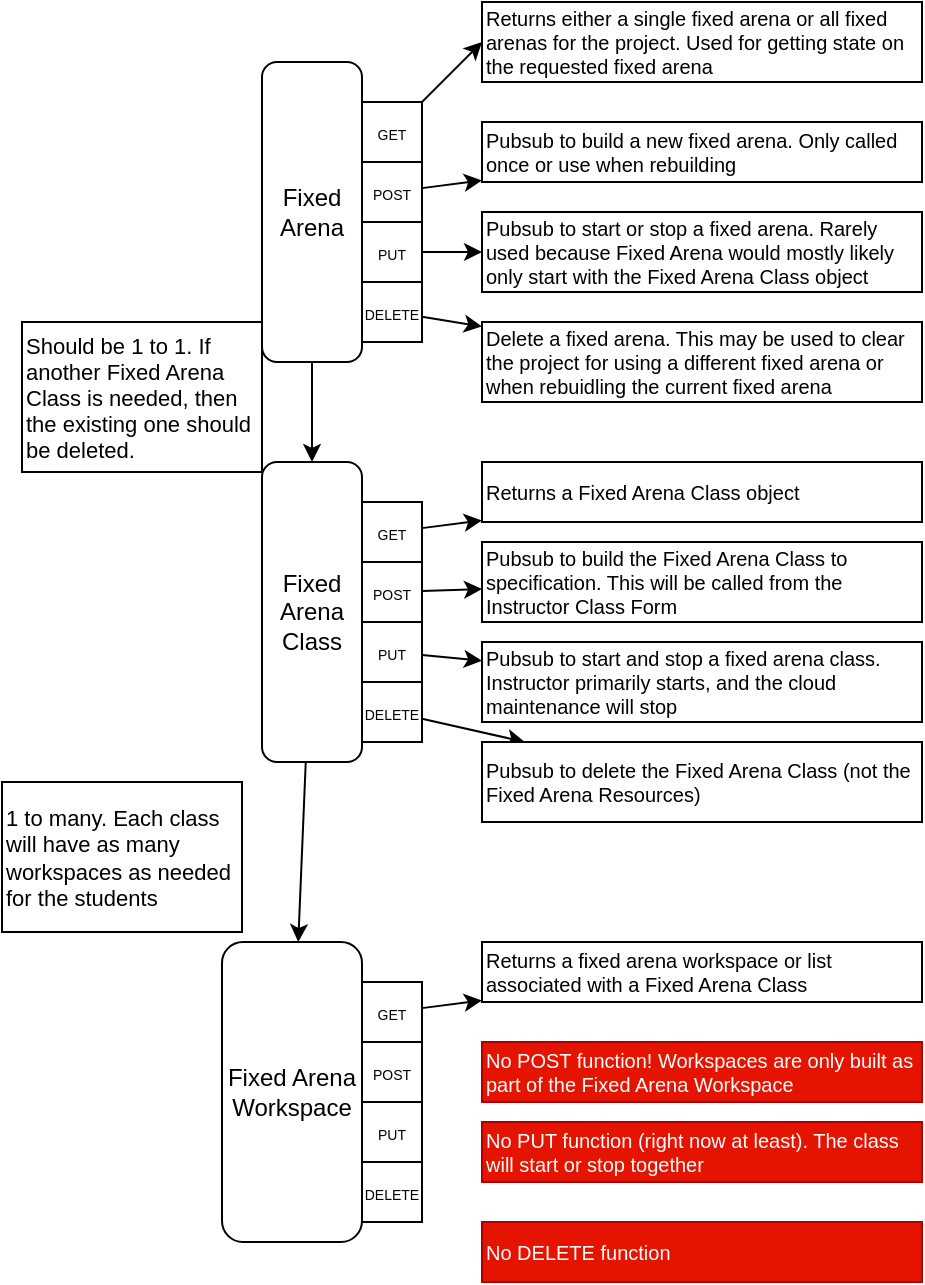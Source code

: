 <mxfile version="19.0.0" type="device"><diagram id="ub3fEb79VMbcjyWwGpW7" name="Page-1"><mxGraphModel dx="1422" dy="865" grid="1" gridSize="10" guides="1" tooltips="1" connect="1" arrows="1" fold="1" page="1" pageScale="1" pageWidth="1100" pageHeight="850" math="0" shadow="0"><root><mxCell id="0"/><mxCell id="1" parent="0"/><mxCell id="Gdpi2IER0FDuIQJ1tH8X-33" style="edgeStyle=none;rounded=0;orthogonalLoop=1;jettySize=auto;html=1;fontSize=18;" edge="1" parent="1" source="Gdpi2IER0FDuIQJ1tH8X-1" target="Gdpi2IER0FDuIQJ1tH8X-19"><mxGeometry relative="1" as="geometry"/></mxCell><mxCell id="Gdpi2IER0FDuIQJ1tH8X-1" value="Fixed Arena" style="rounded=1;whiteSpace=wrap;html=1;" vertex="1" parent="1"><mxGeometry x="400" y="110" width="50" height="150" as="geometry"/></mxCell><mxCell id="Gdpi2IER0FDuIQJ1tH8X-14" style="edgeStyle=none;rounded=0;orthogonalLoop=1;jettySize=auto;html=1;fontSize=18;" edge="1" parent="1" source="Gdpi2IER0FDuIQJ1tH8X-6" target="Gdpi2IER0FDuIQJ1tH8X-12"><mxGeometry relative="1" as="geometry"/></mxCell><mxCell id="Gdpi2IER0FDuIQJ1tH8X-6" value="&lt;font style=&quot;font-size: 7px;&quot;&gt;POST&lt;/font&gt;" style="whiteSpace=wrap;html=1;aspect=fixed;" vertex="1" parent="1"><mxGeometry x="450" y="160" width="30" height="30" as="geometry"/></mxCell><mxCell id="Gdpi2IER0FDuIQJ1tH8X-16" style="edgeStyle=none;rounded=0;orthogonalLoop=1;jettySize=auto;html=1;fontSize=18;" edge="1" parent="1" source="Gdpi2IER0FDuIQJ1tH8X-7" target="Gdpi2IER0FDuIQJ1tH8X-15"><mxGeometry relative="1" as="geometry"/></mxCell><mxCell id="Gdpi2IER0FDuIQJ1tH8X-7" value="&lt;font style=&quot;font-size: 7px;&quot;&gt;PUT&lt;/font&gt;" style="whiteSpace=wrap;html=1;aspect=fixed;" vertex="1" parent="1"><mxGeometry x="450" y="190" width="30" height="30" as="geometry"/></mxCell><mxCell id="Gdpi2IER0FDuIQJ1tH8X-18" style="edgeStyle=none;rounded=0;orthogonalLoop=1;jettySize=auto;html=1;fontSize=18;" edge="1" parent="1" source="Gdpi2IER0FDuIQJ1tH8X-8" target="Gdpi2IER0FDuIQJ1tH8X-17"><mxGeometry relative="1" as="geometry"/></mxCell><mxCell id="Gdpi2IER0FDuIQJ1tH8X-8" value="&lt;font style=&quot;font-size: 7px;&quot;&gt;DELETE&lt;/font&gt;" style="whiteSpace=wrap;html=1;aspect=fixed;" vertex="1" parent="1"><mxGeometry x="450" y="220" width="30" height="30" as="geometry"/></mxCell><mxCell id="Gdpi2IER0FDuIQJ1tH8X-13" style="rounded=0;orthogonalLoop=1;jettySize=auto;html=1;entryX=0;entryY=0.5;entryDx=0;entryDy=0;fontSize=18;" edge="1" parent="1" source="Gdpi2IER0FDuIQJ1tH8X-9" target="Gdpi2IER0FDuIQJ1tH8X-10"><mxGeometry relative="1" as="geometry"/></mxCell><mxCell id="Gdpi2IER0FDuIQJ1tH8X-9" value="&lt;span style=&quot;font-size: 7px;&quot;&gt;GET&lt;/span&gt;" style="whiteSpace=wrap;html=1;aspect=fixed;" vertex="1" parent="1"><mxGeometry x="450" y="130" width="30" height="30" as="geometry"/></mxCell><mxCell id="Gdpi2IER0FDuIQJ1tH8X-10" value="&lt;font size=&quot;1&quot;&gt;Returns either a single fixed arena or all fixed arenas for the project. Used for getting state on the requested fixed arena&lt;/font&gt;" style="rounded=0;whiteSpace=wrap;html=1;fontSize=7;align=left;" vertex="1" parent="1"><mxGeometry x="510" y="80" width="220" height="40" as="geometry"/></mxCell><mxCell id="Gdpi2IER0FDuIQJ1tH8X-12" value="&lt;font size=&quot;1&quot;&gt;Pubsub to build a new fixed arena. Only called once or use when rebuilding&lt;/font&gt;" style="rounded=0;whiteSpace=wrap;html=1;fontSize=7;align=left;" vertex="1" parent="1"><mxGeometry x="510" y="140" width="220" height="30" as="geometry"/></mxCell><mxCell id="Gdpi2IER0FDuIQJ1tH8X-15" value="&lt;font size=&quot;1&quot;&gt;Pubsub to start or stop a fixed arena. Rarely used because Fixed Arena would mostly likely only start with the Fixed Arena Class object&lt;/font&gt;" style="rounded=0;whiteSpace=wrap;html=1;fontSize=7;align=left;" vertex="1" parent="1"><mxGeometry x="510" y="185" width="220" height="40" as="geometry"/></mxCell><mxCell id="Gdpi2IER0FDuIQJ1tH8X-17" value="&lt;font size=&quot;1&quot;&gt;Delete a fixed arena. This may be used to clear the project for using a different fixed arena or when rebuidling the current fixed arena&lt;/font&gt;" style="rounded=0;whiteSpace=wrap;html=1;fontSize=7;align=left;" vertex="1" parent="1"><mxGeometry x="510" y="240" width="220" height="40" as="geometry"/></mxCell><mxCell id="Gdpi2IER0FDuIQJ1tH8X-42" style="edgeStyle=none;rounded=0;orthogonalLoop=1;jettySize=auto;html=1;fontSize=11;" edge="1" parent="1" source="Gdpi2IER0FDuIQJ1tH8X-19" target="Gdpi2IER0FDuIQJ1tH8X-37"><mxGeometry relative="1" as="geometry"/></mxCell><mxCell id="Gdpi2IER0FDuIQJ1tH8X-19" value="Fixed Arena&lt;br&gt;Class" style="rounded=1;whiteSpace=wrap;html=1;" vertex="1" parent="1"><mxGeometry x="400" y="310" width="50" height="150" as="geometry"/></mxCell><mxCell id="Gdpi2IER0FDuIQJ1tH8X-27" style="edgeStyle=none;rounded=0;orthogonalLoop=1;jettySize=auto;html=1;fontSize=18;" edge="1" parent="1" source="Gdpi2IER0FDuIQJ1tH8X-20" target="Gdpi2IER0FDuIQJ1tH8X-29"><mxGeometry relative="1" as="geometry"><mxPoint x="520" y="370" as="targetPoint"/></mxGeometry></mxCell><mxCell id="Gdpi2IER0FDuIQJ1tH8X-20" value="&lt;font style=&quot;font-size: 7px;&quot;&gt;POST&lt;/font&gt;" style="whiteSpace=wrap;html=1;aspect=fixed;" vertex="1" parent="1"><mxGeometry x="450" y="360" width="30" height="30" as="geometry"/></mxCell><mxCell id="Gdpi2IER0FDuIQJ1tH8X-30" style="edgeStyle=none;rounded=0;orthogonalLoop=1;jettySize=auto;html=1;fontSize=18;" edge="1" parent="1" source="Gdpi2IER0FDuIQJ1tH8X-21" target="Gdpi2IER0FDuIQJ1tH8X-28"><mxGeometry relative="1" as="geometry"/></mxCell><mxCell id="Gdpi2IER0FDuIQJ1tH8X-21" value="&lt;font style=&quot;font-size: 7px;&quot;&gt;PUT&lt;/font&gt;" style="whiteSpace=wrap;html=1;aspect=fixed;" vertex="1" parent="1"><mxGeometry x="450" y="390" width="30" height="30" as="geometry"/></mxCell><mxCell id="Gdpi2IER0FDuIQJ1tH8X-32" style="edgeStyle=none;rounded=0;orthogonalLoop=1;jettySize=auto;html=1;fontSize=18;" edge="1" parent="1" source="Gdpi2IER0FDuIQJ1tH8X-22" target="Gdpi2IER0FDuIQJ1tH8X-31"><mxGeometry relative="1" as="geometry"/></mxCell><mxCell id="Gdpi2IER0FDuIQJ1tH8X-22" value="&lt;font style=&quot;font-size: 7px;&quot;&gt;DELETE&lt;/font&gt;" style="whiteSpace=wrap;html=1;aspect=fixed;" vertex="1" parent="1"><mxGeometry x="450" y="420" width="30" height="30" as="geometry"/></mxCell><mxCell id="Gdpi2IER0FDuIQJ1tH8X-25" style="edgeStyle=none;rounded=0;orthogonalLoop=1;jettySize=auto;html=1;fontSize=18;" edge="1" parent="1" source="Gdpi2IER0FDuIQJ1tH8X-23" target="Gdpi2IER0FDuIQJ1tH8X-24"><mxGeometry relative="1" as="geometry"/></mxCell><mxCell id="Gdpi2IER0FDuIQJ1tH8X-23" value="&lt;span style=&quot;font-size: 7px;&quot;&gt;GET&lt;/span&gt;" style="whiteSpace=wrap;html=1;aspect=fixed;" vertex="1" parent="1"><mxGeometry x="450" y="330" width="30" height="30" as="geometry"/></mxCell><mxCell id="Gdpi2IER0FDuIQJ1tH8X-24" value="&lt;font size=&quot;1&quot;&gt;Returns a Fixed Arena Class object&lt;/font&gt;" style="rounded=0;whiteSpace=wrap;html=1;fontSize=7;align=left;" vertex="1" parent="1"><mxGeometry x="510" y="310" width="220" height="30" as="geometry"/></mxCell><mxCell id="Gdpi2IER0FDuIQJ1tH8X-28" value="&lt;font size=&quot;1&quot;&gt;Pubsub to start and stop a fixed arena class. Instructor primarily starts, and the cloud maintenance will stop&lt;/font&gt;" style="rounded=0;whiteSpace=wrap;html=1;fontSize=7;align=left;" vertex="1" parent="1"><mxGeometry x="510" y="400" width="220" height="40" as="geometry"/></mxCell><mxCell id="Gdpi2IER0FDuIQJ1tH8X-29" value="&lt;font size=&quot;1&quot;&gt;Pubsub to build the Fixed Arena Class to specification. This will be called from the Instructor Class Form&lt;/font&gt;" style="rounded=0;whiteSpace=wrap;html=1;fontSize=7;align=left;" vertex="1" parent="1"><mxGeometry x="510" y="350" width="220" height="40" as="geometry"/></mxCell><mxCell id="Gdpi2IER0FDuIQJ1tH8X-31" value="&lt;font size=&quot;1&quot;&gt;Pubsub to delete the Fixed Arena Class (not the Fixed Arena Resources)&lt;/font&gt;" style="rounded=0;whiteSpace=wrap;html=1;fontSize=7;align=left;" vertex="1" parent="1"><mxGeometry x="510" y="450" width="220" height="40" as="geometry"/></mxCell><mxCell id="Gdpi2IER0FDuIQJ1tH8X-35" value="&lt;font style=&quot;font-size: 11px;&quot;&gt;Should be 1 to 1. If another Fixed Arena Class is needed, then the existing one should be deleted.&lt;/font&gt;" style="rounded=0;whiteSpace=wrap;html=1;fontSize=8;align=left;" vertex="1" parent="1"><mxGeometry x="280" y="240" width="120" height="75" as="geometry"/></mxCell><mxCell id="Gdpi2IER0FDuIQJ1tH8X-37" value="Fixed Arena&lt;br&gt;Workspace" style="rounded=1;whiteSpace=wrap;html=1;" vertex="1" parent="1"><mxGeometry x="380" y="550" width="70" height="150" as="geometry"/></mxCell><mxCell id="Gdpi2IER0FDuIQJ1tH8X-38" value="&lt;font style=&quot;font-size: 7px;&quot;&gt;POST&lt;/font&gt;" style="whiteSpace=wrap;html=1;aspect=fixed;" vertex="1" parent="1"><mxGeometry x="450" y="600" width="30" height="30" as="geometry"/></mxCell><mxCell id="Gdpi2IER0FDuIQJ1tH8X-39" value="&lt;font style=&quot;font-size: 7px;&quot;&gt;PUT&lt;/font&gt;" style="whiteSpace=wrap;html=1;aspect=fixed;" vertex="1" parent="1"><mxGeometry x="450" y="630" width="30" height="30" as="geometry"/></mxCell><mxCell id="Gdpi2IER0FDuIQJ1tH8X-40" value="&lt;font style=&quot;font-size: 7px;&quot;&gt;DELETE&lt;/font&gt;" style="whiteSpace=wrap;html=1;aspect=fixed;" vertex="1" parent="1"><mxGeometry x="450" y="660" width="30" height="30" as="geometry"/></mxCell><mxCell id="Gdpi2IER0FDuIQJ1tH8X-44" style="edgeStyle=none;rounded=0;orthogonalLoop=1;jettySize=auto;html=1;fontSize=11;" edge="1" parent="1" source="Gdpi2IER0FDuIQJ1tH8X-41" target="Gdpi2IER0FDuIQJ1tH8X-43"><mxGeometry relative="1" as="geometry"/></mxCell><mxCell id="Gdpi2IER0FDuIQJ1tH8X-41" value="&lt;span style=&quot;font-size: 7px;&quot;&gt;GET&lt;/span&gt;" style="whiteSpace=wrap;html=1;aspect=fixed;" vertex="1" parent="1"><mxGeometry x="450" y="570" width="30" height="30" as="geometry"/></mxCell><mxCell id="Gdpi2IER0FDuIQJ1tH8X-43" value="&lt;font size=&quot;1&quot;&gt;Returns a fixed arena workspace or list associated with a Fixed Arena Class&lt;/font&gt;" style="rounded=0;whiteSpace=wrap;html=1;fontSize=7;align=left;" vertex="1" parent="1"><mxGeometry x="510" y="550" width="220" height="30" as="geometry"/></mxCell><mxCell id="Gdpi2IER0FDuIQJ1tH8X-45" value="&lt;font size=&quot;1&quot;&gt;No POST function! Workspaces are only built as part of the Fixed Arena Workspace&lt;/font&gt;" style="rounded=0;whiteSpace=wrap;html=1;fontSize=7;align=left;fillColor=#e51400;fontColor=#ffffff;strokeColor=#B20000;" vertex="1" parent="1"><mxGeometry x="510" y="600" width="220" height="30" as="geometry"/></mxCell><mxCell id="Gdpi2IER0FDuIQJ1tH8X-47" value="&lt;font size=&quot;1&quot;&gt;No PUT function (right now at least). The class will start or stop together&lt;/font&gt;" style="rounded=0;whiteSpace=wrap;html=1;fontSize=7;align=left;fillColor=#e51400;fontColor=#ffffff;strokeColor=#B20000;" vertex="1" parent="1"><mxGeometry x="510" y="640" width="220" height="30" as="geometry"/></mxCell><mxCell id="Gdpi2IER0FDuIQJ1tH8X-48" value="&lt;font size=&quot;1&quot;&gt;No DELETE function&lt;/font&gt;" style="rounded=0;whiteSpace=wrap;html=1;fontSize=7;align=left;fillColor=#e51400;fontColor=#ffffff;strokeColor=#B20000;" vertex="1" parent="1"><mxGeometry x="510" y="690" width="220" height="30" as="geometry"/></mxCell><mxCell id="Gdpi2IER0FDuIQJ1tH8X-49" value="&lt;font style=&quot;font-size: 11px;&quot;&gt;1 to many. Each class will have as many workspaces as needed for the students&lt;/font&gt;" style="rounded=0;whiteSpace=wrap;html=1;fontSize=8;align=left;" vertex="1" parent="1"><mxGeometry x="270" y="470" width="120" height="75" as="geometry"/></mxCell></root></mxGraphModel></diagram></mxfile>